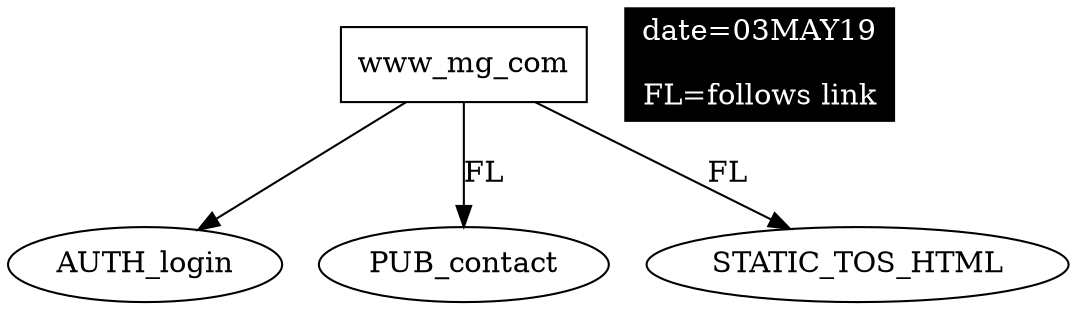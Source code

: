 digraph MG {
    www_mg_com -> AUTH_login
    www_mg_com -> PUB_contact [label=FL]
    www_mg_com -> STATIC_TOS_HTML [label=FL]
    www_mg_com [shape=box]

    notes [shape=box,style=filled,color=black,fontcolor=white,label="date=03MAY19\l\lFL=follows link"]

}